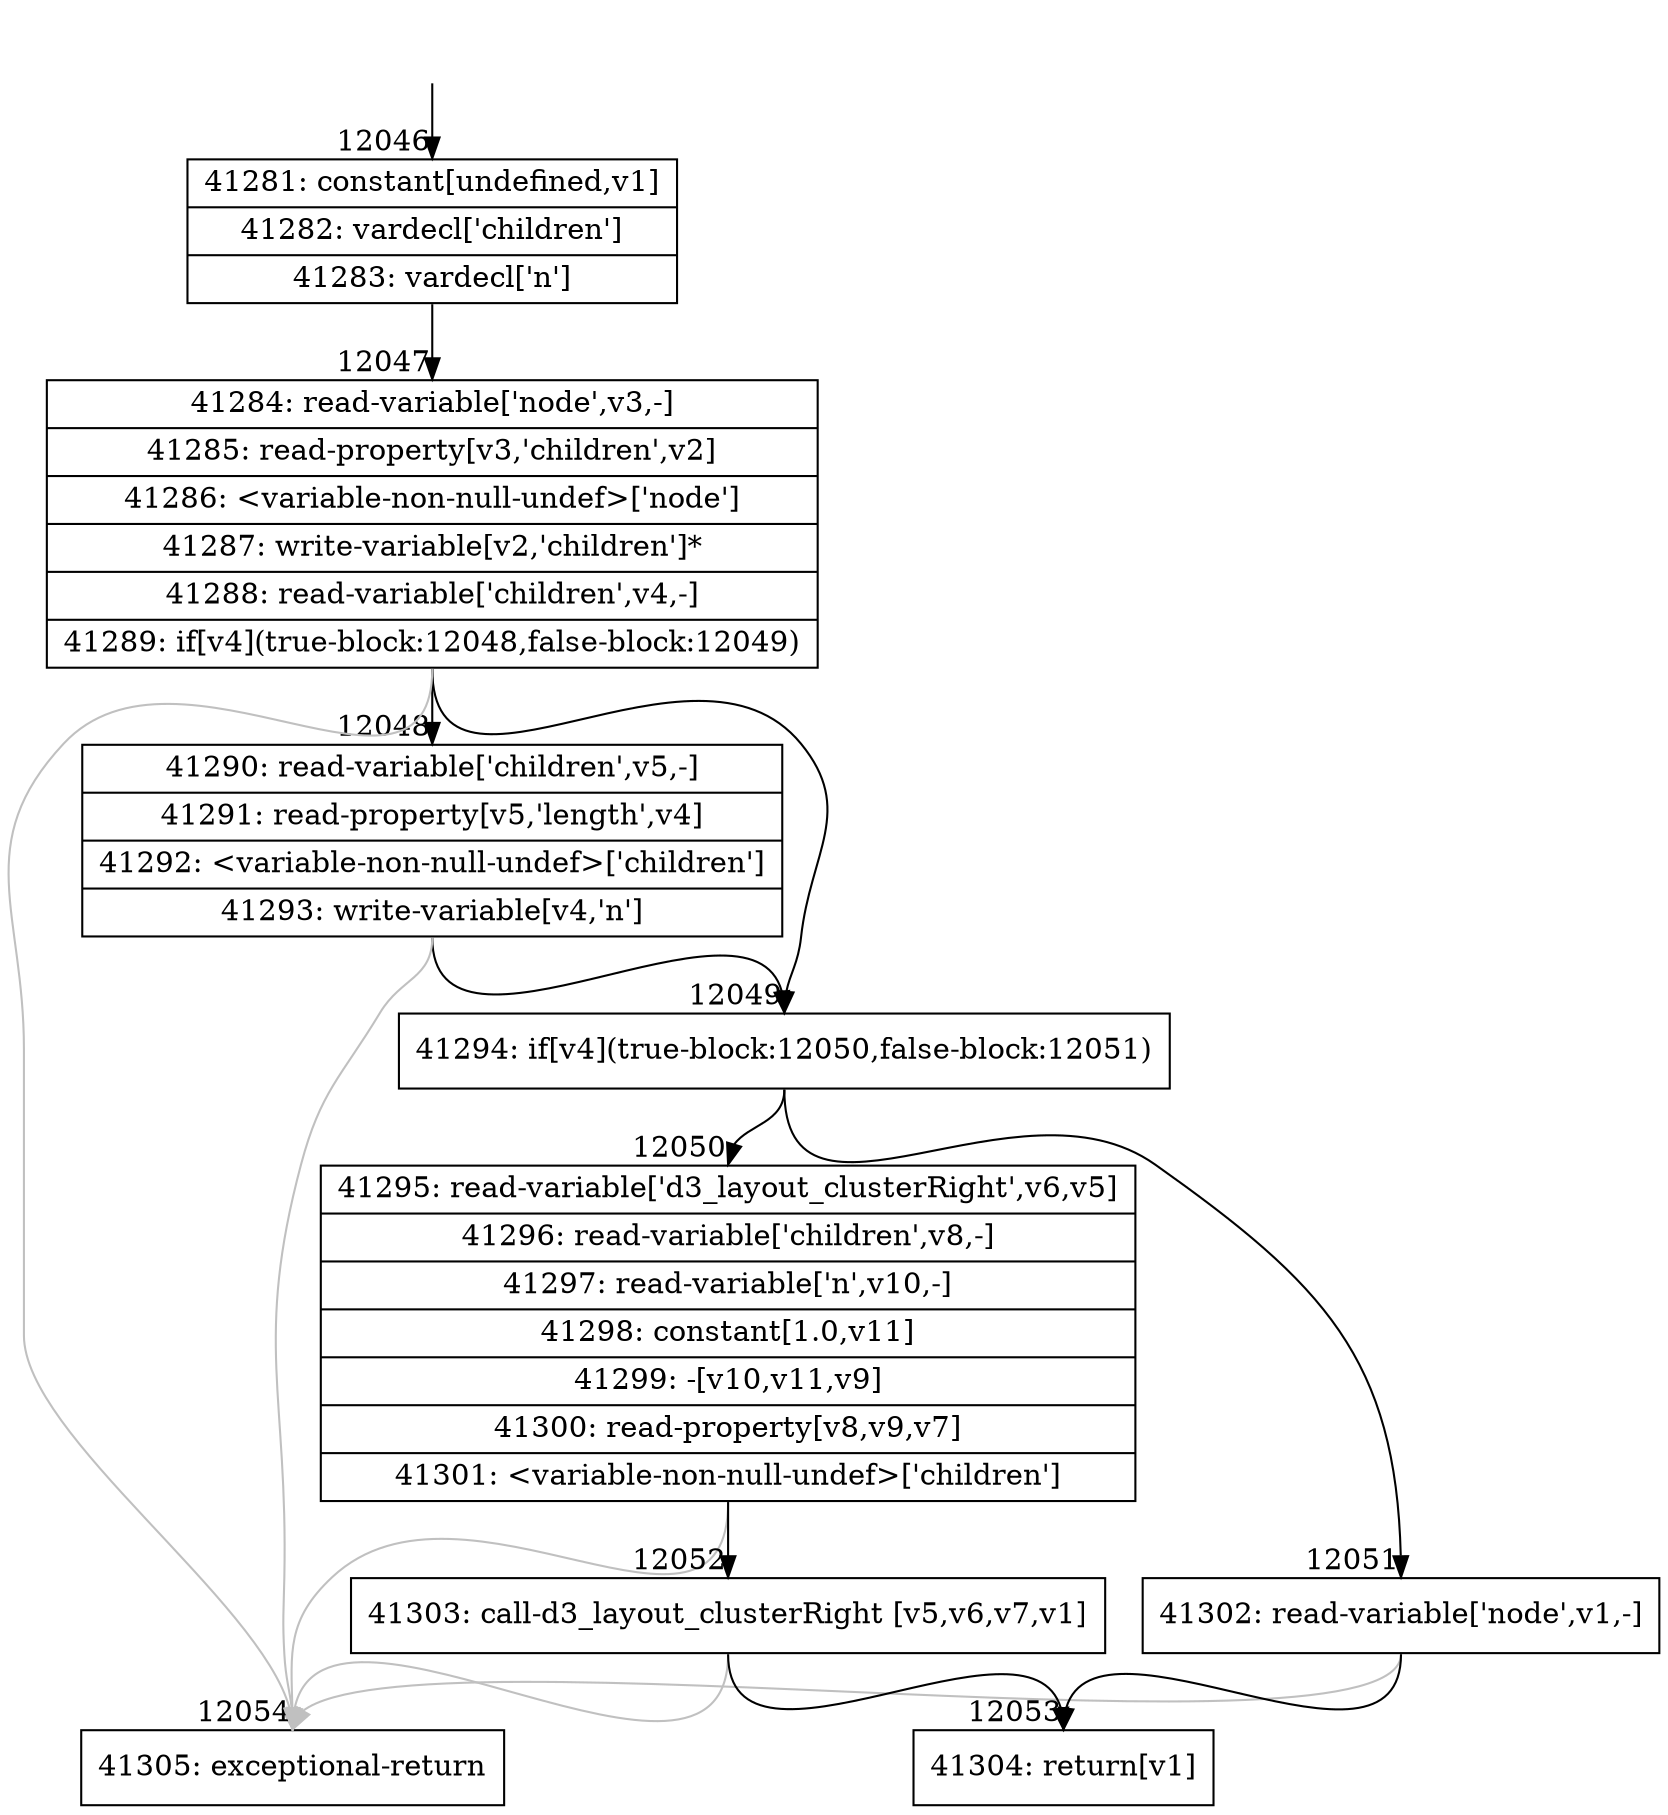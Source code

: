 digraph {
rankdir="TD"
BB_entry1114[shape=none,label=""];
BB_entry1114 -> BB12046 [tailport=s, headport=n, headlabel="    12046"]
BB12046 [shape=record label="{41281: constant[undefined,v1]|41282: vardecl['children']|41283: vardecl['n']}" ] 
BB12046 -> BB12047 [tailport=s, headport=n, headlabel="      12047"]
BB12047 [shape=record label="{41284: read-variable['node',v3,-]|41285: read-property[v3,'children',v2]|41286: \<variable-non-null-undef\>['node']|41287: write-variable[v2,'children']*|41288: read-variable['children',v4,-]|41289: if[v4](true-block:12048,false-block:12049)}" ] 
BB12047 -> BB12049 [tailport=s, headport=n, headlabel="      12049"]
BB12047 -> BB12048 [tailport=s, headport=n, headlabel="      12048"]
BB12047 -> BB12054 [tailport=s, headport=n, color=gray, headlabel="      12054"]
BB12048 [shape=record label="{41290: read-variable['children',v5,-]|41291: read-property[v5,'length',v4]|41292: \<variable-non-null-undef\>['children']|41293: write-variable[v4,'n']}" ] 
BB12048 -> BB12049 [tailport=s, headport=n]
BB12048 -> BB12054 [tailport=s, headport=n, color=gray]
BB12049 [shape=record label="{41294: if[v4](true-block:12050,false-block:12051)}" ] 
BB12049 -> BB12050 [tailport=s, headport=n, headlabel="      12050"]
BB12049 -> BB12051 [tailport=s, headport=n, headlabel="      12051"]
BB12050 [shape=record label="{41295: read-variable['d3_layout_clusterRight',v6,v5]|41296: read-variable['children',v8,-]|41297: read-variable['n',v10,-]|41298: constant[1.0,v11]|41299: -[v10,v11,v9]|41300: read-property[v8,v9,v7]|41301: \<variable-non-null-undef\>['children']}" ] 
BB12050 -> BB12052 [tailport=s, headport=n, headlabel="      12052"]
BB12050 -> BB12054 [tailport=s, headport=n, color=gray]
BB12051 [shape=record label="{41302: read-variable['node',v1,-]}" ] 
BB12051 -> BB12053 [tailport=s, headport=n, headlabel="      12053"]
BB12051 -> BB12054 [tailport=s, headport=n, color=gray]
BB12052 [shape=record label="{41303: call-d3_layout_clusterRight [v5,v6,v7,v1]}" ] 
BB12052 -> BB12053 [tailport=s, headport=n]
BB12052 -> BB12054 [tailport=s, headport=n, color=gray]
BB12053 [shape=record label="{41304: return[v1]}" ] 
BB12054 [shape=record label="{41305: exceptional-return}" ] 
//#$~ 7220
}
